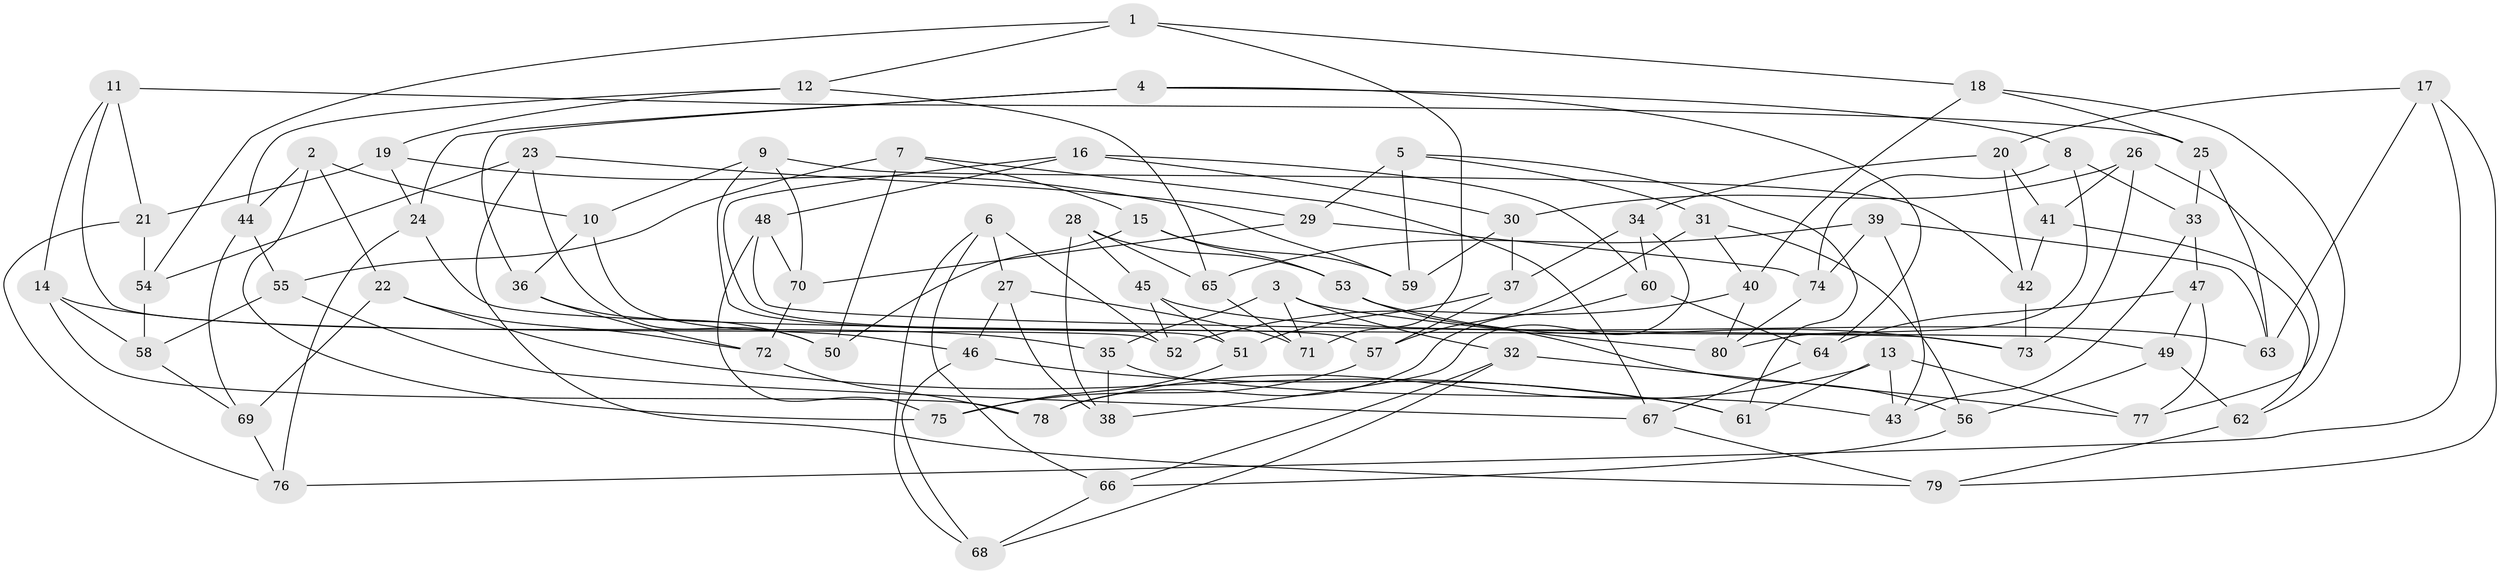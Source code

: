 // Generated by graph-tools (version 1.1) at 2025/58/03/09/25 04:58:24]
// undirected, 80 vertices, 160 edges
graph export_dot {
graph [start="1"]
  node [color=gray90,style=filled];
  1;
  2;
  3;
  4;
  5;
  6;
  7;
  8;
  9;
  10;
  11;
  12;
  13;
  14;
  15;
  16;
  17;
  18;
  19;
  20;
  21;
  22;
  23;
  24;
  25;
  26;
  27;
  28;
  29;
  30;
  31;
  32;
  33;
  34;
  35;
  36;
  37;
  38;
  39;
  40;
  41;
  42;
  43;
  44;
  45;
  46;
  47;
  48;
  49;
  50;
  51;
  52;
  53;
  54;
  55;
  56;
  57;
  58;
  59;
  60;
  61;
  62;
  63;
  64;
  65;
  66;
  67;
  68;
  69;
  70;
  71;
  72;
  73;
  74;
  75;
  76;
  77;
  78;
  79;
  80;
  1 -- 12;
  1 -- 71;
  1 -- 54;
  1 -- 18;
  2 -- 10;
  2 -- 44;
  2 -- 75;
  2 -- 22;
  3 -- 80;
  3 -- 35;
  3 -- 32;
  3 -- 71;
  4 -- 36;
  4 -- 64;
  4 -- 24;
  4 -- 8;
  5 -- 31;
  5 -- 59;
  5 -- 29;
  5 -- 61;
  6 -- 27;
  6 -- 66;
  6 -- 52;
  6 -- 68;
  7 -- 50;
  7 -- 67;
  7 -- 55;
  7 -- 15;
  8 -- 80;
  8 -- 74;
  8 -- 33;
  9 -- 10;
  9 -- 42;
  9 -- 51;
  9 -- 70;
  10 -- 36;
  10 -- 46;
  11 -- 21;
  11 -- 14;
  11 -- 25;
  11 -- 52;
  12 -- 19;
  12 -- 44;
  12 -- 65;
  13 -- 77;
  13 -- 78;
  13 -- 43;
  13 -- 61;
  14 -- 78;
  14 -- 58;
  14 -- 35;
  15 -- 53;
  15 -- 50;
  15 -- 59;
  16 -- 57;
  16 -- 60;
  16 -- 30;
  16 -- 48;
  17 -- 76;
  17 -- 79;
  17 -- 63;
  17 -- 20;
  18 -- 25;
  18 -- 40;
  18 -- 62;
  19 -- 24;
  19 -- 21;
  19 -- 59;
  20 -- 42;
  20 -- 41;
  20 -- 34;
  21 -- 76;
  21 -- 54;
  22 -- 69;
  22 -- 72;
  22 -- 61;
  23 -- 50;
  23 -- 54;
  23 -- 79;
  23 -- 29;
  24 -- 76;
  24 -- 73;
  25 -- 33;
  25 -- 63;
  26 -- 77;
  26 -- 73;
  26 -- 30;
  26 -- 41;
  27 -- 71;
  27 -- 46;
  27 -- 38;
  28 -- 53;
  28 -- 45;
  28 -- 65;
  28 -- 38;
  29 -- 70;
  29 -- 74;
  30 -- 59;
  30 -- 37;
  31 -- 57;
  31 -- 56;
  31 -- 40;
  32 -- 66;
  32 -- 77;
  32 -- 68;
  33 -- 47;
  33 -- 43;
  34 -- 60;
  34 -- 38;
  34 -- 37;
  35 -- 43;
  35 -- 38;
  36 -- 72;
  36 -- 50;
  37 -- 51;
  37 -- 57;
  39 -- 63;
  39 -- 43;
  39 -- 74;
  39 -- 65;
  40 -- 52;
  40 -- 80;
  41 -- 62;
  41 -- 42;
  42 -- 73;
  44 -- 69;
  44 -- 55;
  45 -- 52;
  45 -- 51;
  45 -- 63;
  46 -- 68;
  46 -- 61;
  47 -- 64;
  47 -- 77;
  47 -- 49;
  48 -- 49;
  48 -- 75;
  48 -- 70;
  49 -- 62;
  49 -- 56;
  51 -- 75;
  53 -- 73;
  53 -- 56;
  54 -- 58;
  55 -- 67;
  55 -- 58;
  56 -- 66;
  57 -- 75;
  58 -- 69;
  60 -- 64;
  60 -- 78;
  62 -- 79;
  64 -- 67;
  65 -- 71;
  66 -- 68;
  67 -- 79;
  69 -- 76;
  70 -- 72;
  72 -- 78;
  74 -- 80;
}
